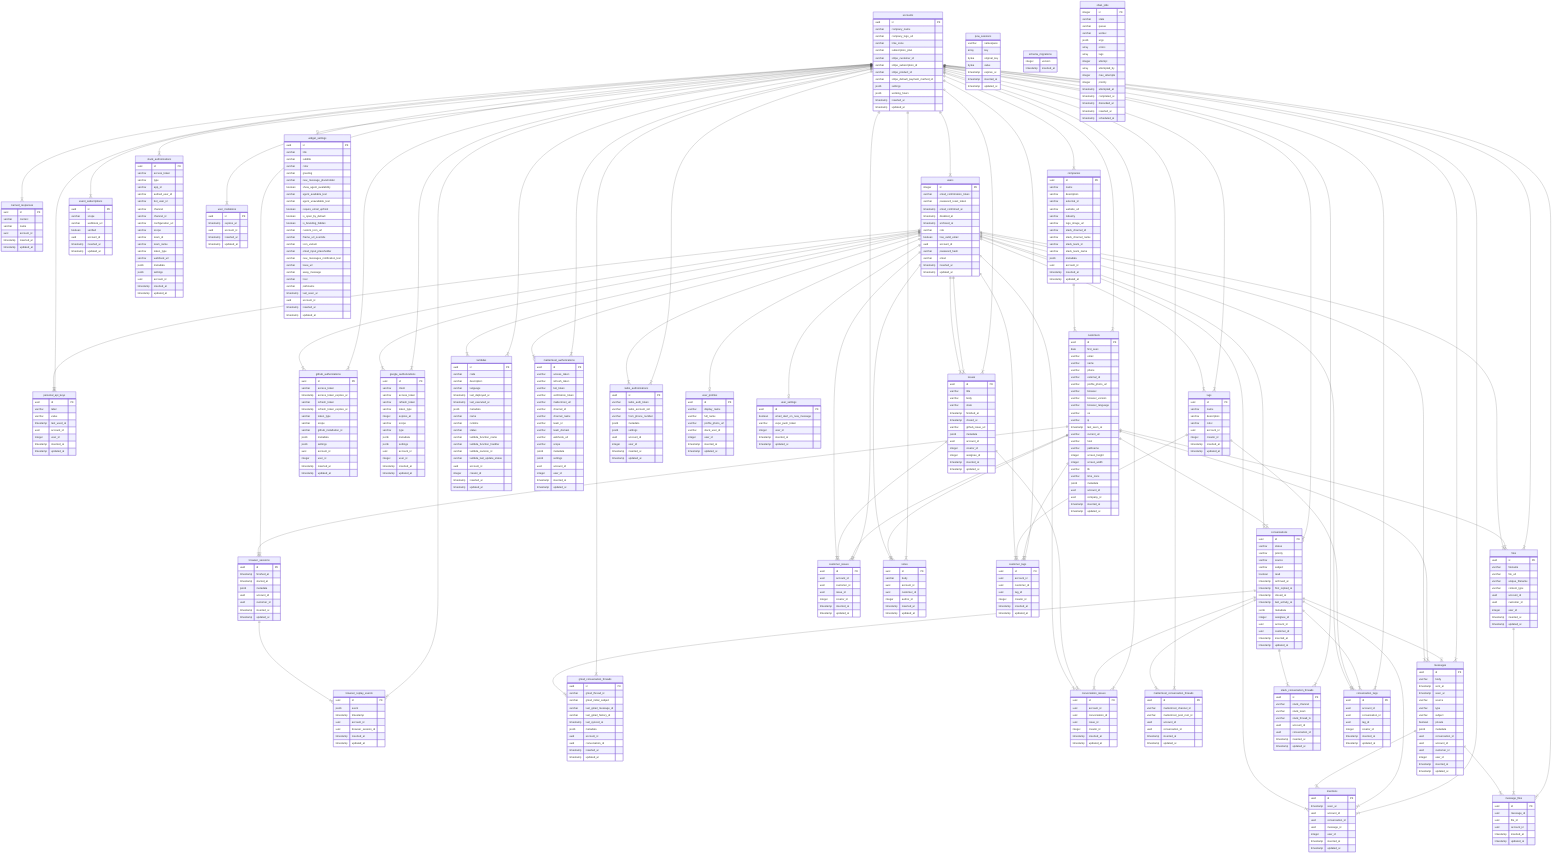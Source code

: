 erDiagram
  accounts {
    uuid id PK
    varchar company_name
    varchar company_logo_url
    varchar time_zone
    varchar subscription_plan
    varchar stripe_customer_id
    varchar stripe_subscription_id
    varchar stripe_product_id
    varchar stripe_default_payment_method_id
    jsonb settings
    jsonb working_hours
    timestamp inserted_at
    timestamp updated_at
  }
  personal_api_keys {
    uuid id PK
    varchar label
    varchar value
    timestamp last_used_at
    uuid account_id
    integer user_id
    timestamp inserted_at
    timestamp updated_at
  }
  pow_sessions {
    varchar namespace
    array key
    bytea original_key
    bytea value
    timestamp expires_at
    timestamp inserted_at
    timestamp updated_at
  }
  browser_replay_events {
    uuid id PK
    jsonb event
    timestamp timestamp
    uuid account_id
    uuid browser_session_id
    timestamp inserted_at
    timestamp updated_at
  }
  browser_sessions {
    uuid id PK
    timestamp finished_at
    timestamp started_at
    jsonb metadata
    uuid account_id
    uuid customer_id
    timestamp inserted_at
    timestamp updated_at
  }
  canned_responses {
    uuid id PK
    varchar content
    varchar name
    uuid account_id
    timestamp inserted_at
    timestamp updated_at
  }
  companies {
    uuid id PK
    varchar name
    varchar description
    varchar external_id
    varchar website_url
    varchar industry
    varchar logo_image_url
    varchar slack_channel_id
    varchar slack_channel_name
    varchar slack_team_id
    varchar slack_team_name
    jsonb metadata
    uuid account_id
    timestamp inserted_at
    timestamp updated_at
  }
  conversations {
    uuid id PK
    varchar status
    varchar priority
    varchar source
    varchar subject
    boolean read
    timestamp archived_at
    timestamp first_replied_at
    timestamp closed_at
    timestamp last_activity_at
    jsonb metadata
    integer assignee_id
    uuid account_id
    uuid customer_id
    timestamp inserted_at
    timestamp updated_at
  }
  customers {
    uuid id PK
    date first_seen
    varchar email
    varchar name
    varchar phone
    varchar external_id
    varchar profile_photo_url
    varchar browser
    varchar browser_version
    varchar browser_language
    varchar os
    varchar ip
    timestamp last_seen_at
    varchar current_url
    varchar host
    varchar pathname
    integer screen_height
    integer screen_width
    varchar lib
    varchar time_zone
    jsonb metadata
    uuid account_id
    uuid company_id
    timestamp inserted_at
    timestamp updated_at
  }
  event_subscriptions {
    uuid id PK
    varchar scope
    varchar webhook_url
    boolean verified
    uuid account_id
    timestamp inserted_at
    timestamp updated_at
  }
  files {
    uuid id PK
    varchar filename
    varchar file_url
    varchar unique_filename
    varchar content_type
    uuid account_id
    uuid customer_id
    integer user_id
    timestamp inserted_at
    timestamp updated_at
  }
  github_authorizations {
    uuid id PK
    varchar access_token
    timestamp access_token_expires_at
    varchar refresh_token
    timestamp refresh_token_expires_at
    varchar token_type
    varchar scope
    varchar github_installation_id
    jsonb metadata
    jsonb settings
    uuid account_id
    integer user_id
    timestamp inserted_at
    timestamp updated_at
  }
  gmail_conversation_threads {
    uuid id PK
    varchar gmail_thread_id
    varchar gmail_initial_subject
    varchar last_gmail_message_id
    varchar last_gmail_history_id
    timestamp last_synced_at
    jsonb metadata
    uuid account_id
    uuid conversation_id
    timestamp inserted_at
    timestamp updated_at
  }
  google_authorizations {
    uuid id PK
    varchar client
    varchar access_token
    varchar refresh_token
    varchar token_type
    integer expires_at
    varchar scope
    varchar type
    jsonb metadata
    jsonb settings
    uuid account_id
    integer user_id
    timestamp inserted_at
    timestamp updated_at
  }
  conversation_issues {
    uuid id PK
    uuid account_id
    uuid conversation_id
    uuid issue_id
    integer creator_id
    timestamp inserted_at
    timestamp updated_at
  }
  customer_issues {
    uuid id PK
    uuid account_id
    uuid customer_id
    uuid issue_id
    integer creator_id
    timestamp inserted_at
    timestamp updated_at
  }
  issues {
    uuid id PK
    varchar title
    varchar body
    varchar state
    timestamp finished_at
    timestamp closed_at
    varchar github_issue_url
    jsonb metadata
    uuid account_id
    integer creator_id
    integer assignee_id
    timestamp inserted_at
    timestamp updated_at
  }
  lambdas {
    uuid id PK
    varchar code
    varchar description
    varchar language
    timestamp last_deployed_at
    timestamp last_executed_at
    jsonb metadata
    varchar name
    varchar runtime
    varchar status
    varchar lambda_function_name
    varchar lambda_function_handler
    varchar lambda_revision_id
    varchar lambda_last_update_status
    uuid account_id
    integer creator_id
    timestamp inserted_at
    timestamp updated_at
  }
  mattermost_authorizations {
    uuid id PK
    varchar access_token
    varchar refresh_token
    varchar bot_token
    varchar verification_token
    varchar mattermost_url
    varchar channel_id
    varchar channel_name
    varchar team_id
    varchar team_domain
    varchar webhook_url
    varchar scope
    jsonb metadata
    jsonb settings
    uuid account_id
    integer user_id
    timestamp inserted_at
    timestamp updated_at
  }
  mattermost_conversation_threads {
    uuid id PK
    varchar mattermost_channel_id
    varchar mattermost_post_root_id
    uuid account_id
    uuid conversation_id
    timestamp inserted_at
    timestamp updated_at
  }
  mentions {
    uuid id PK
    timestamp seen_at
    uuid account_id
    uuid conversation_id
    uuid message_id
    integer user_id
    timestamp inserted_at
    timestamp updated_at
  }
  messages {
    uuid id PK
    varchar body
    timestamp sent_at
    timestamp seen_at
    varchar source
    varchar type
    varchar subject
    boolean private
    jsonb metadata
    uuid conversation_id
    uuid account_id
    uuid customer_id
    integer user_id
    timestamp inserted_at
    timestamp updated_at
  }
  message_files {
    uuid id PK
    uuid message_id
    uuid file_id
    uuid account_id
    timestamp inserted_at
    timestamp updated_at
  }
  notes {
    uuid id PK
    varchar body
    uuid account_id
    uuid customer_id
    integer author_id
    timestamp inserted_at
    timestamp updated_at
  }
  slack_authorizations {
    uuid id PK
    varchar access_token
    varchar type
    varchar app_id
    varchar authed_user_id
    varchar bot_user_id
    varchar channel
    varchar channel_id
    varchar configuration_url
    varchar scope
    varchar team_id
    varchar team_name
    varchar token_type
    varchar webhook_url
    jsonb metadata
    jsonb settings
    uuid account_id
    timestamp inserted_at
    timestamp updated_at
  }
  slack_conversation_threads {
    uuid id PK
    varchar slack_channel
    varchar slack_team
    varchar slack_thread_ts
    uuid account_id
    uuid conversation_id
    timestamp inserted_at
    timestamp updated_at
  }
  conversation_tags {
    uuid id PK
    uuid account_id
    uuid conversation_id
    uuid tag_id
    integer creator_id
    timestamp inserted_at
    timestamp updated_at
  }
  customer_tags {
    uuid id PK
    uuid account_id
    uuid customer_id
    uuid tag_id
    integer creator_id
    timestamp inserted_at
    timestamp updated_at
  }
  tags {
    uuid id PK
    varchar name
    varchar description
    varchar color
    uuid account_id
    integer creator_id
    timestamp inserted_at
    timestamp updated_at
  }
  twilio_authorizations {
    uuid id PK
    varchar twilio_auth_token
    varchar twilio_account_sid
    varchar from_phone_number
    jsonb metadata
    jsonb settings
    uuid account_id
    integer user_id
    timestamp inserted_at
    timestamp updated_at
  }
  user_invitations {
    uuid id PK
    timestamp expires_at
    uuid account_id
    timestamp inserted_at
    timestamp updated_at
  }
  users {
    integer id PK
    varchar email_confirmation_token
    varchar password_reset_token
    timestamp email_confirmed_at
    timestamp disabled_at
    timestamp archived_at
    varchar role
    boolean has_valid_email
    uuid account_id
    varchar password_hash
    varchar email
    timestamp inserted_at
    timestamp updated_at
  }
  user_profiles {
    uuid id PK
    varchar display_name
    varchar full_name
    varchar profile_photo_url
    varchar slack_user_id
    integer user_id
    timestamp inserted_at
    timestamp updated_at
  }
  user_settings {
    uuid id PK
    boolean email_alert_on_new_message
    varchar expo_push_token
    integer user_id
    timestamp inserted_at
    timestamp updated_at
  }
  widget_settings {
    uuid id PK
    varchar title
    varchar subtitle
    varchar color
    varchar greeting
    varchar new_message_placeholder
    boolean show_agent_availability
    varchar agent_available_text
    varchar agent_unavailable_text
    boolean require_email_upfront
    boolean is_open_by_default
    boolean is_branding_hidden
    varchar custom_icon_url
    varchar iframe_url_override
    varchar icon_variant
    varchar email_input_placeholder
    varchar new_messages_notification_text
    varchar base_url
    varchar away_message
    varchar host
    varchar pathname
    timestamp last_seen_at
    uuid account_id
    timestamp inserted_at
    timestamp updated_at
  }
  schema_migrations {
    integer version
    timestamp inserted_at
  }
  oban_jobs {
    integer id PK
    varchar state
    varchar queue
    varchar worker
    jsonb args
    array errors
    array tags
    integer attempt
    array attempted_by
    integer max_attempts
    integer priority
    timestamp attempted_at
    timestamp completed_at
    timestamp discarded_at
    timestamp inserted_at
    timestamp scheduled_at
  }
  accounts ||--|{ browser_replay_events : ""
  accounts ||--|{ browser_sessions : ""
  accounts ||--|{ canned_responses : ""
  accounts ||--|{ companies : ""
  accounts ||--|{ conversation_issues : ""
  accounts ||--|{ conversation_tags : ""
  accounts ||--|{ conversations : ""
  accounts ||--|{ customer_issues : ""
  accounts ||--|{ customer_tags : ""
  accounts ||--|{ customers : ""
  accounts ||--|{ event_subscriptions : ""
  accounts ||--|{ files : ""
  accounts ||--|{ github_authorizations : ""
  accounts ||--|{ gmail_conversation_threads : ""
  accounts ||--|{ google_authorizations : ""
  accounts ||--|{ issues : ""
  accounts ||--|{ lambdas : ""
  accounts ||--|{ mattermost_authorizations : ""
  accounts ||--|{ mattermost_conversation_threads : ""
  accounts ||--|{ mentions : ""
  accounts ||--|{ message_files : ""
  accounts ||--|{ messages : ""
  accounts ||--|{ notes : ""
  accounts ||--|{ personal_api_keys : ""
  accounts ||--|{ slack_authorizations : ""
  accounts ||--|{ slack_conversation_threads : ""
  accounts ||--|{ tags : ""
  accounts ||--|{ twilio_authorizations : ""
  accounts ||--|{ user_invitations : ""
  accounts ||--|{ users : ""
  accounts ||--o| widget_settings : ""
  browser_sessions ||--|{ browser_replay_events : ""
  companies ||--|{ customers : ""
  conversations ||--|{ conversation_issues : ""
  conversations ||--|{ conversation_tags : ""
  conversations ||--|{ gmail_conversation_threads : ""
  conversations ||--|{ mattermost_conversation_threads : ""
  conversations ||--|{ mentions : ""
  conversations ||--|{ messages : ""
  conversations ||--|{ slack_conversation_threads : ""
  customers ||--|{ browser_sessions : ""
  customers ||--|{ conversations : ""
  customers ||--|{ customer_issues : ""
  customers ||--|{ customer_tags : ""
  customers ||--|{ files : ""
  customers ||--|{ messages : ""
  customers ||--|{ notes : ""
  files ||--|{ message_files : ""
  issues ||--|{ conversation_issues : ""
  issues ||--|{ customer_issues : ""
  messages ||--|{ mentions : ""
  messages ||--|{ message_files : ""
  tags ||--|{ conversation_tags : ""
  tags ||--|{ customer_tags : ""
  users ||--|{ conversation_issues : ""
  users ||--|{ conversation_tags : ""
  users ||--|{ conversations : ""
  users ||--|{ customer_issues : ""
  users ||--|{ customer_tags : ""
  users ||--|{ files : ""
  users ||--|{ github_authorizations : ""
  users ||--|{ google_authorizations : ""
  users ||--|{ issues : ""
  users ||--|{ issues : ""
  users ||--|{ lambdas : ""
  users ||--|{ mattermost_authorizations : ""
  users ||--|{ mentions : ""
  users ||--|{ messages : ""
  users ||--|{ notes : ""
  users ||--|{ personal_api_keys : ""
  users ||--|{ tags : ""
  users ||--|{ twilio_authorizations : ""
  users ||--o| user_profiles : ""
  users ||--o| user_settings : ""